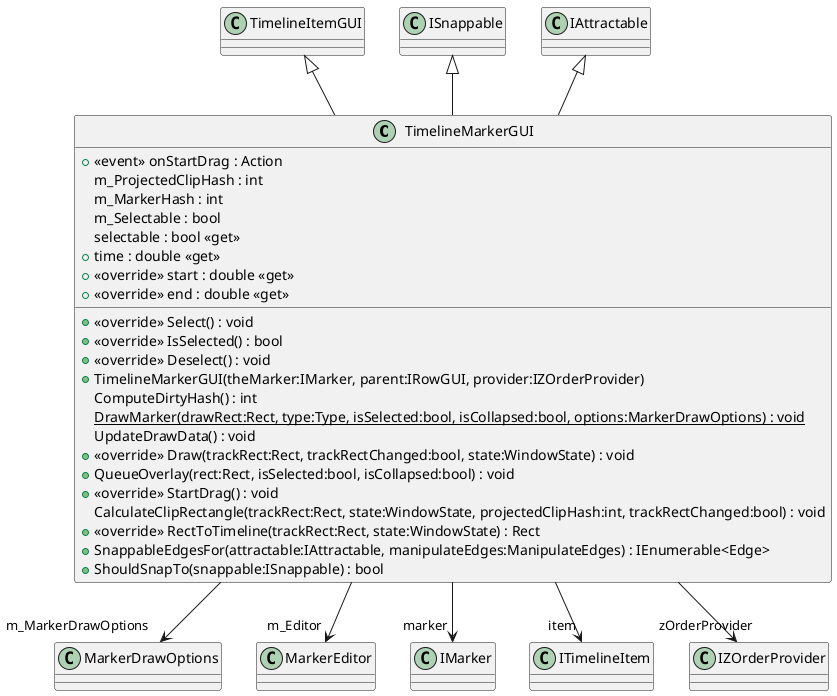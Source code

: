 @startuml
class TimelineMarkerGUI {
    +  <<event>> onStartDrag : Action 
    m_ProjectedClipHash : int
    m_MarkerHash : int
    m_Selectable : bool
    selectable : bool <<get>>
    + time : double <<get>>
    + <<override>> start : double <<get>>
    + <<override>> end : double <<get>>
    + <<override>> Select() : void
    + <<override>> IsSelected() : bool
    + <<override>> Deselect() : void
    + TimelineMarkerGUI(theMarker:IMarker, parent:IRowGUI, provider:IZOrderProvider)
    ComputeDirtyHash() : int
    {static} DrawMarker(drawRect:Rect, type:Type, isSelected:bool, isCollapsed:bool, options:MarkerDrawOptions) : void
    UpdateDrawData() : void
    + <<override>> Draw(trackRect:Rect, trackRectChanged:bool, state:WindowState) : void
    + QueueOverlay(rect:Rect, isSelected:bool, isCollapsed:bool) : void
    + <<override>> StartDrag() : void
    CalculateClipRectangle(trackRect:Rect, state:WindowState, projectedClipHash:int, trackRectChanged:bool) : void
    + <<override>> RectToTimeline(trackRect:Rect, state:WindowState) : Rect
    + SnappableEdgesFor(attractable:IAttractable, manipulateEdges:ManipulateEdges) : IEnumerable<Edge>
    + ShouldSnapTo(snappable:ISnappable) : bool
}
TimelineItemGUI <|-- TimelineMarkerGUI
ISnappable <|-- TimelineMarkerGUI
IAttractable <|-- TimelineMarkerGUI
TimelineMarkerGUI --> "m_MarkerDrawOptions" MarkerDrawOptions
TimelineMarkerGUI --> "m_Editor" MarkerEditor
TimelineMarkerGUI --> "marker" IMarker
TimelineMarkerGUI --> "item" ITimelineItem
TimelineMarkerGUI --> "zOrderProvider" IZOrderProvider
@enduml
